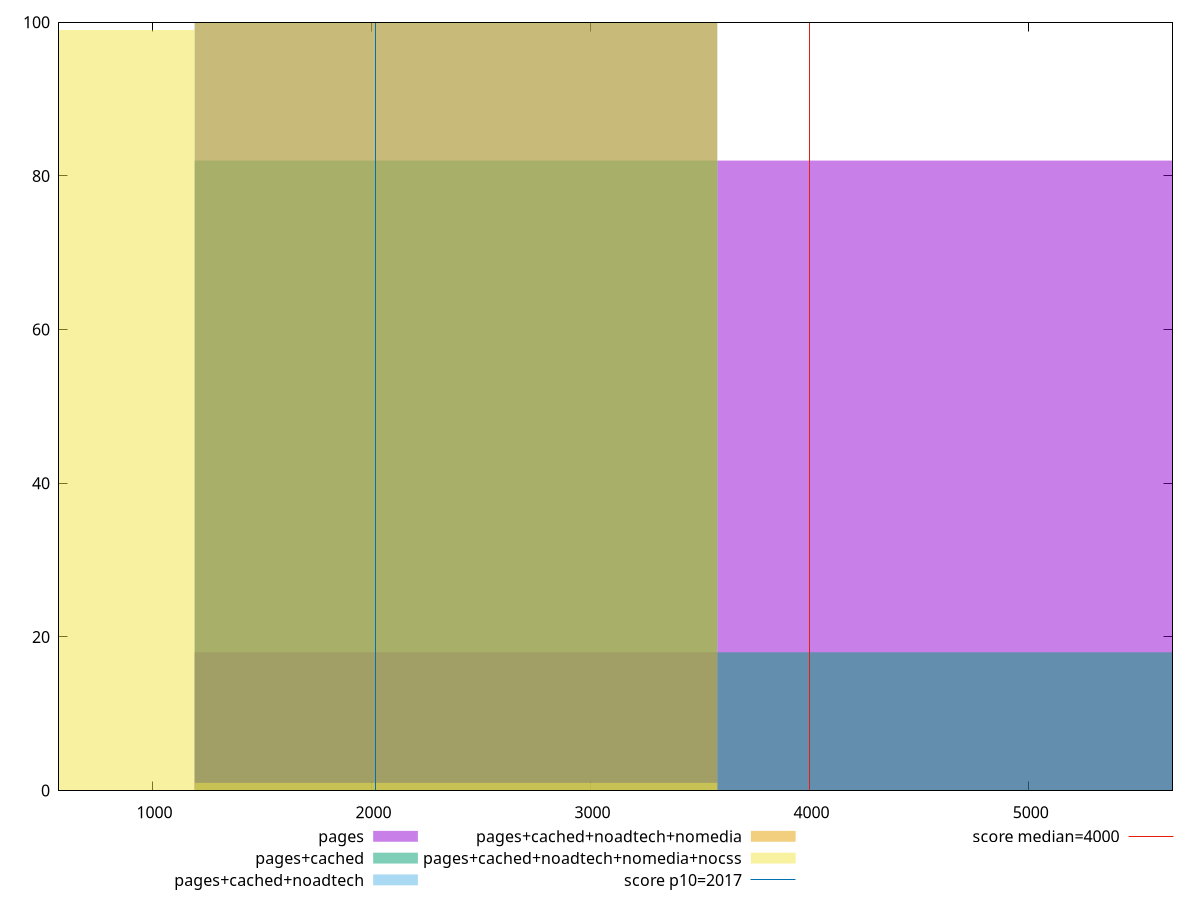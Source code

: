 reset

$pages <<EOF
4771.427360955346 82
2385.713680477673 18
EOF

$pagesCached <<EOF
4771.427360955346 18
2385.713680477673 82
EOF

$pagesCachedNoadtech <<EOF
2385.713680477673 100
EOF

$pagesCachedNoadtechNomedia <<EOF
2385.713680477673 100
EOF

$pagesCachedNoadtechNomediaNocss <<EOF
0 99
2385.713680477673 1
EOF

set key outside below
set boxwidth 2385.713680477673
set xrange [573.7360000000002:5656.6159999999945]
set yrange [0:100]
set trange [0:100]
set style fill transparent solid 0.5 noborder

set parametric
set terminal svg size 640, 530 enhanced background rgb 'white'
set output "report_00009_2021-02-08T22-37-41.559Z/mainthread-work-breakdown/comparison/histogram/all_raw.svg"

plot $pages title "pages" with boxes, \
     $pagesCached title "pages+cached" with boxes, \
     $pagesCachedNoadtech title "pages+cached+noadtech" with boxes, \
     $pagesCachedNoadtechNomedia title "pages+cached+noadtech+nomedia" with boxes, \
     $pagesCachedNoadtechNomediaNocss title "pages+cached+noadtech+nomedia+nocss" with boxes, \
     2017,t title "score p10=2017", \
     4000,t title "score median=4000"

reset
